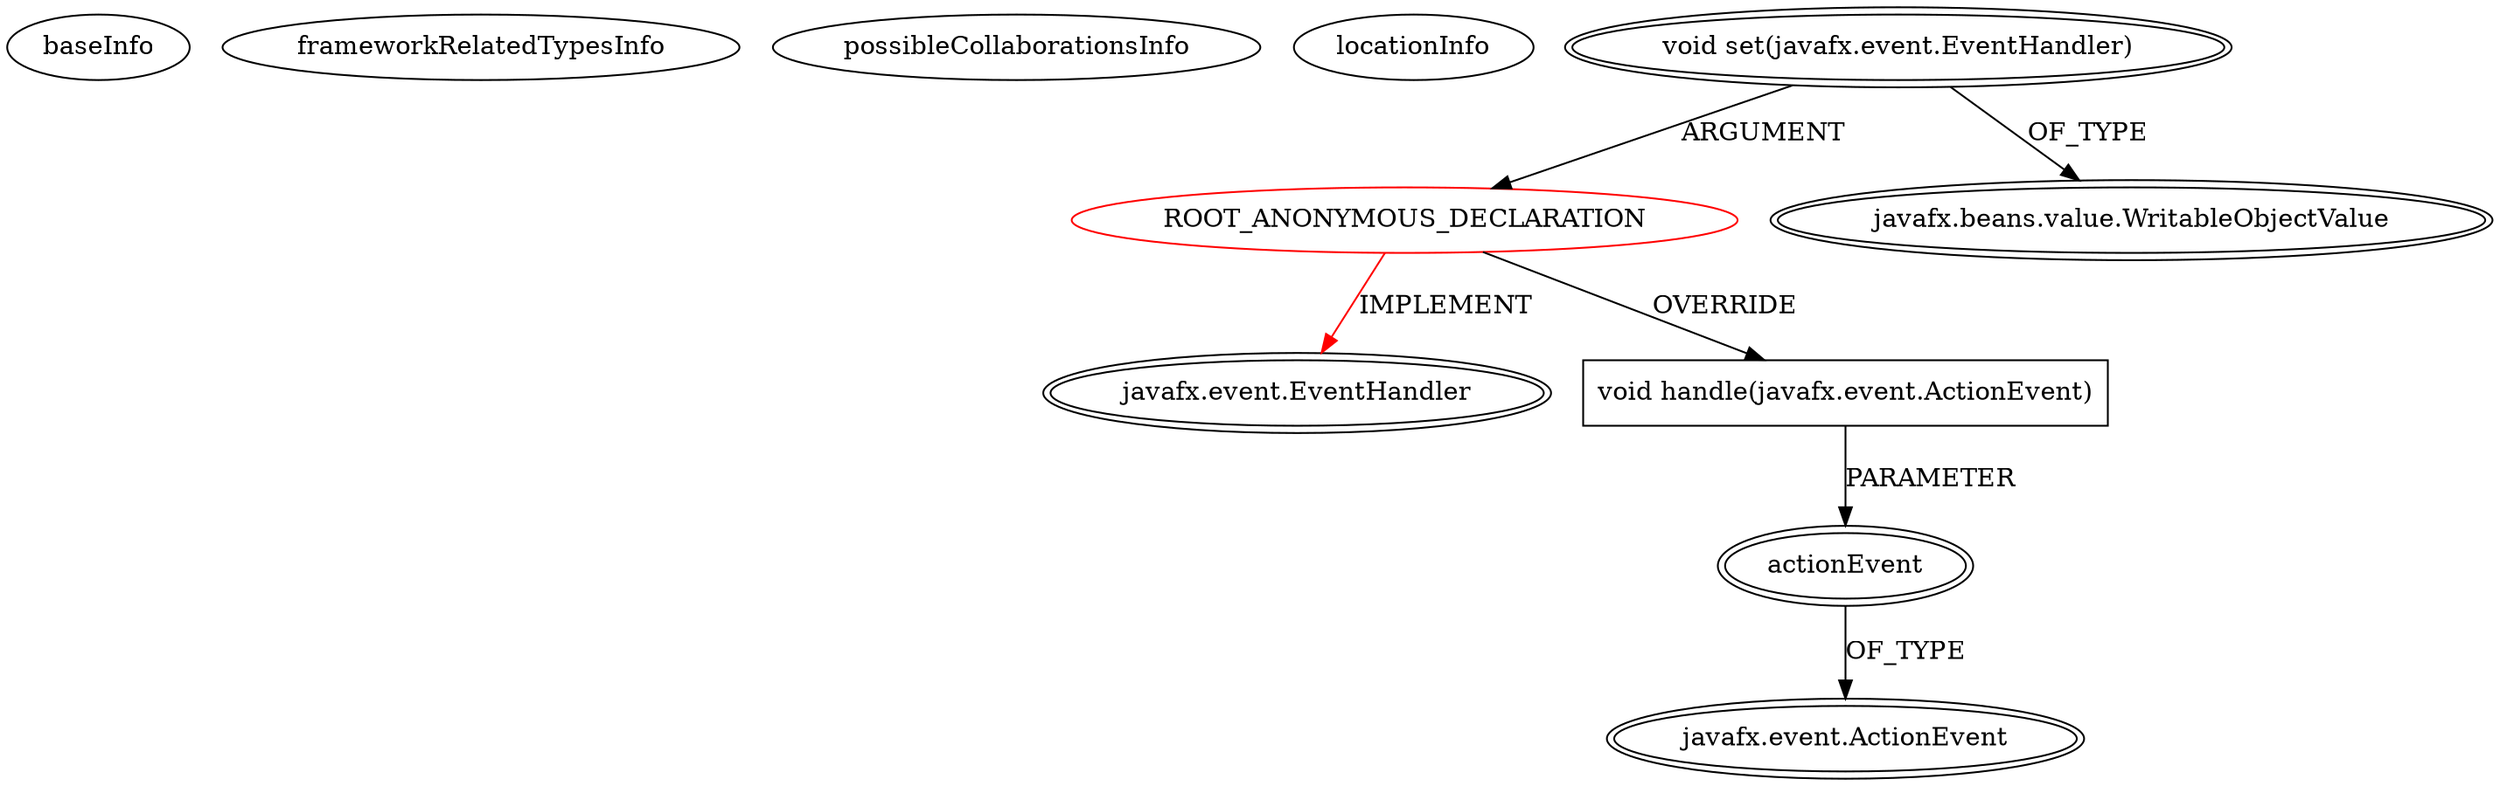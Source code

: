 digraph {
baseInfo[graphId=4410,category="extension_graph",isAnonymous=true,possibleRelation=false]
frameworkRelatedTypesInfo[0="javafx.event.EventHandler"]
possibleCollaborationsInfo[]
locationInfo[projectName="syd711-mephisto_fx",filePath="/syd711-mephisto_fx/mephisto_fx-master/src/main/java/de/mephisto/radiofx/ui/UIStateController.java",contextSignature="void updateActiveController(UIController)",graphId="4410"]
0[label="ROOT_ANONYMOUS_DECLARATION",vertexType="ROOT_ANONYMOUS_DECLARATION",isFrameworkType=false,color=red]
1[label="javafx.event.EventHandler",vertexType="FRAMEWORK_INTERFACE_TYPE",isFrameworkType=true,peripheries=2]
2[label="void set(javafx.event.EventHandler)",vertexType="OUTSIDE_CALL",isFrameworkType=true,peripheries=2]
3[label="javafx.beans.value.WritableObjectValue",vertexType="FRAMEWORK_INTERFACE_TYPE",isFrameworkType=true,peripheries=2]
4[label="void handle(javafx.event.ActionEvent)",vertexType="OVERRIDING_METHOD_DECLARATION",isFrameworkType=false,shape=box]
5[label="actionEvent",vertexType="PARAMETER_DECLARATION",isFrameworkType=true,peripheries=2]
6[label="javafx.event.ActionEvent",vertexType="FRAMEWORK_CLASS_TYPE",isFrameworkType=true,peripheries=2]
0->1[label="IMPLEMENT",color=red]
2->0[label="ARGUMENT"]
2->3[label="OF_TYPE"]
0->4[label="OVERRIDE"]
5->6[label="OF_TYPE"]
4->5[label="PARAMETER"]
}
